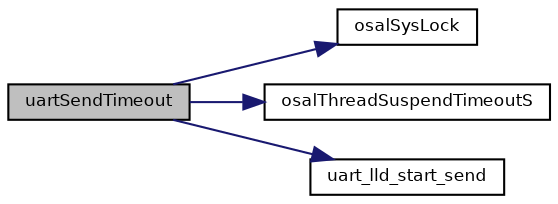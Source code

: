 digraph "uartSendTimeout"
{
  bgcolor="transparent";
  edge [fontname="Helvetica",fontsize="8",labelfontname="Helvetica",labelfontsize="8"];
  node [fontname="Helvetica",fontsize="8",shape=record];
  rankdir="LR";
  Node35 [label="uartSendTimeout",height=0.2,width=0.4,color="black", fillcolor="grey75", style="filled", fontcolor="black"];
  Node35 -> Node36 [color="midnightblue",fontsize="8",style="solid",fontname="Helvetica"];
  Node36 [label="osalSysLock",height=0.2,width=0.4,color="black",URL="$group___o_s_a_l.html#ga0cb5e528b0114b4ca61c2eb65a0515fa",tooltip="Enters a critical zone from thread context. "];
  Node35 -> Node37 [color="midnightblue",fontsize="8",style="solid",fontname="Helvetica"];
  Node37 [label="osalThreadSuspendTimeoutS",height=0.2,width=0.4,color="black",URL="$group___o_s_a_l.html#gadd8bf7ac6d338b33b927db22aa27a43a",tooltip="Sends the current thread sleeping and sets a reference variable. "];
  Node35 -> Node38 [color="midnightblue",fontsize="8",style="solid",fontname="Helvetica"];
  Node38 [label="uart_lld_start_send",height=0.2,width=0.4,color="black",URL="$group___u_a_r_t.html#ga1e25c8da94128f260d3d8683db114326",tooltip="Starts a transmission on the UART peripheral. "];
}
